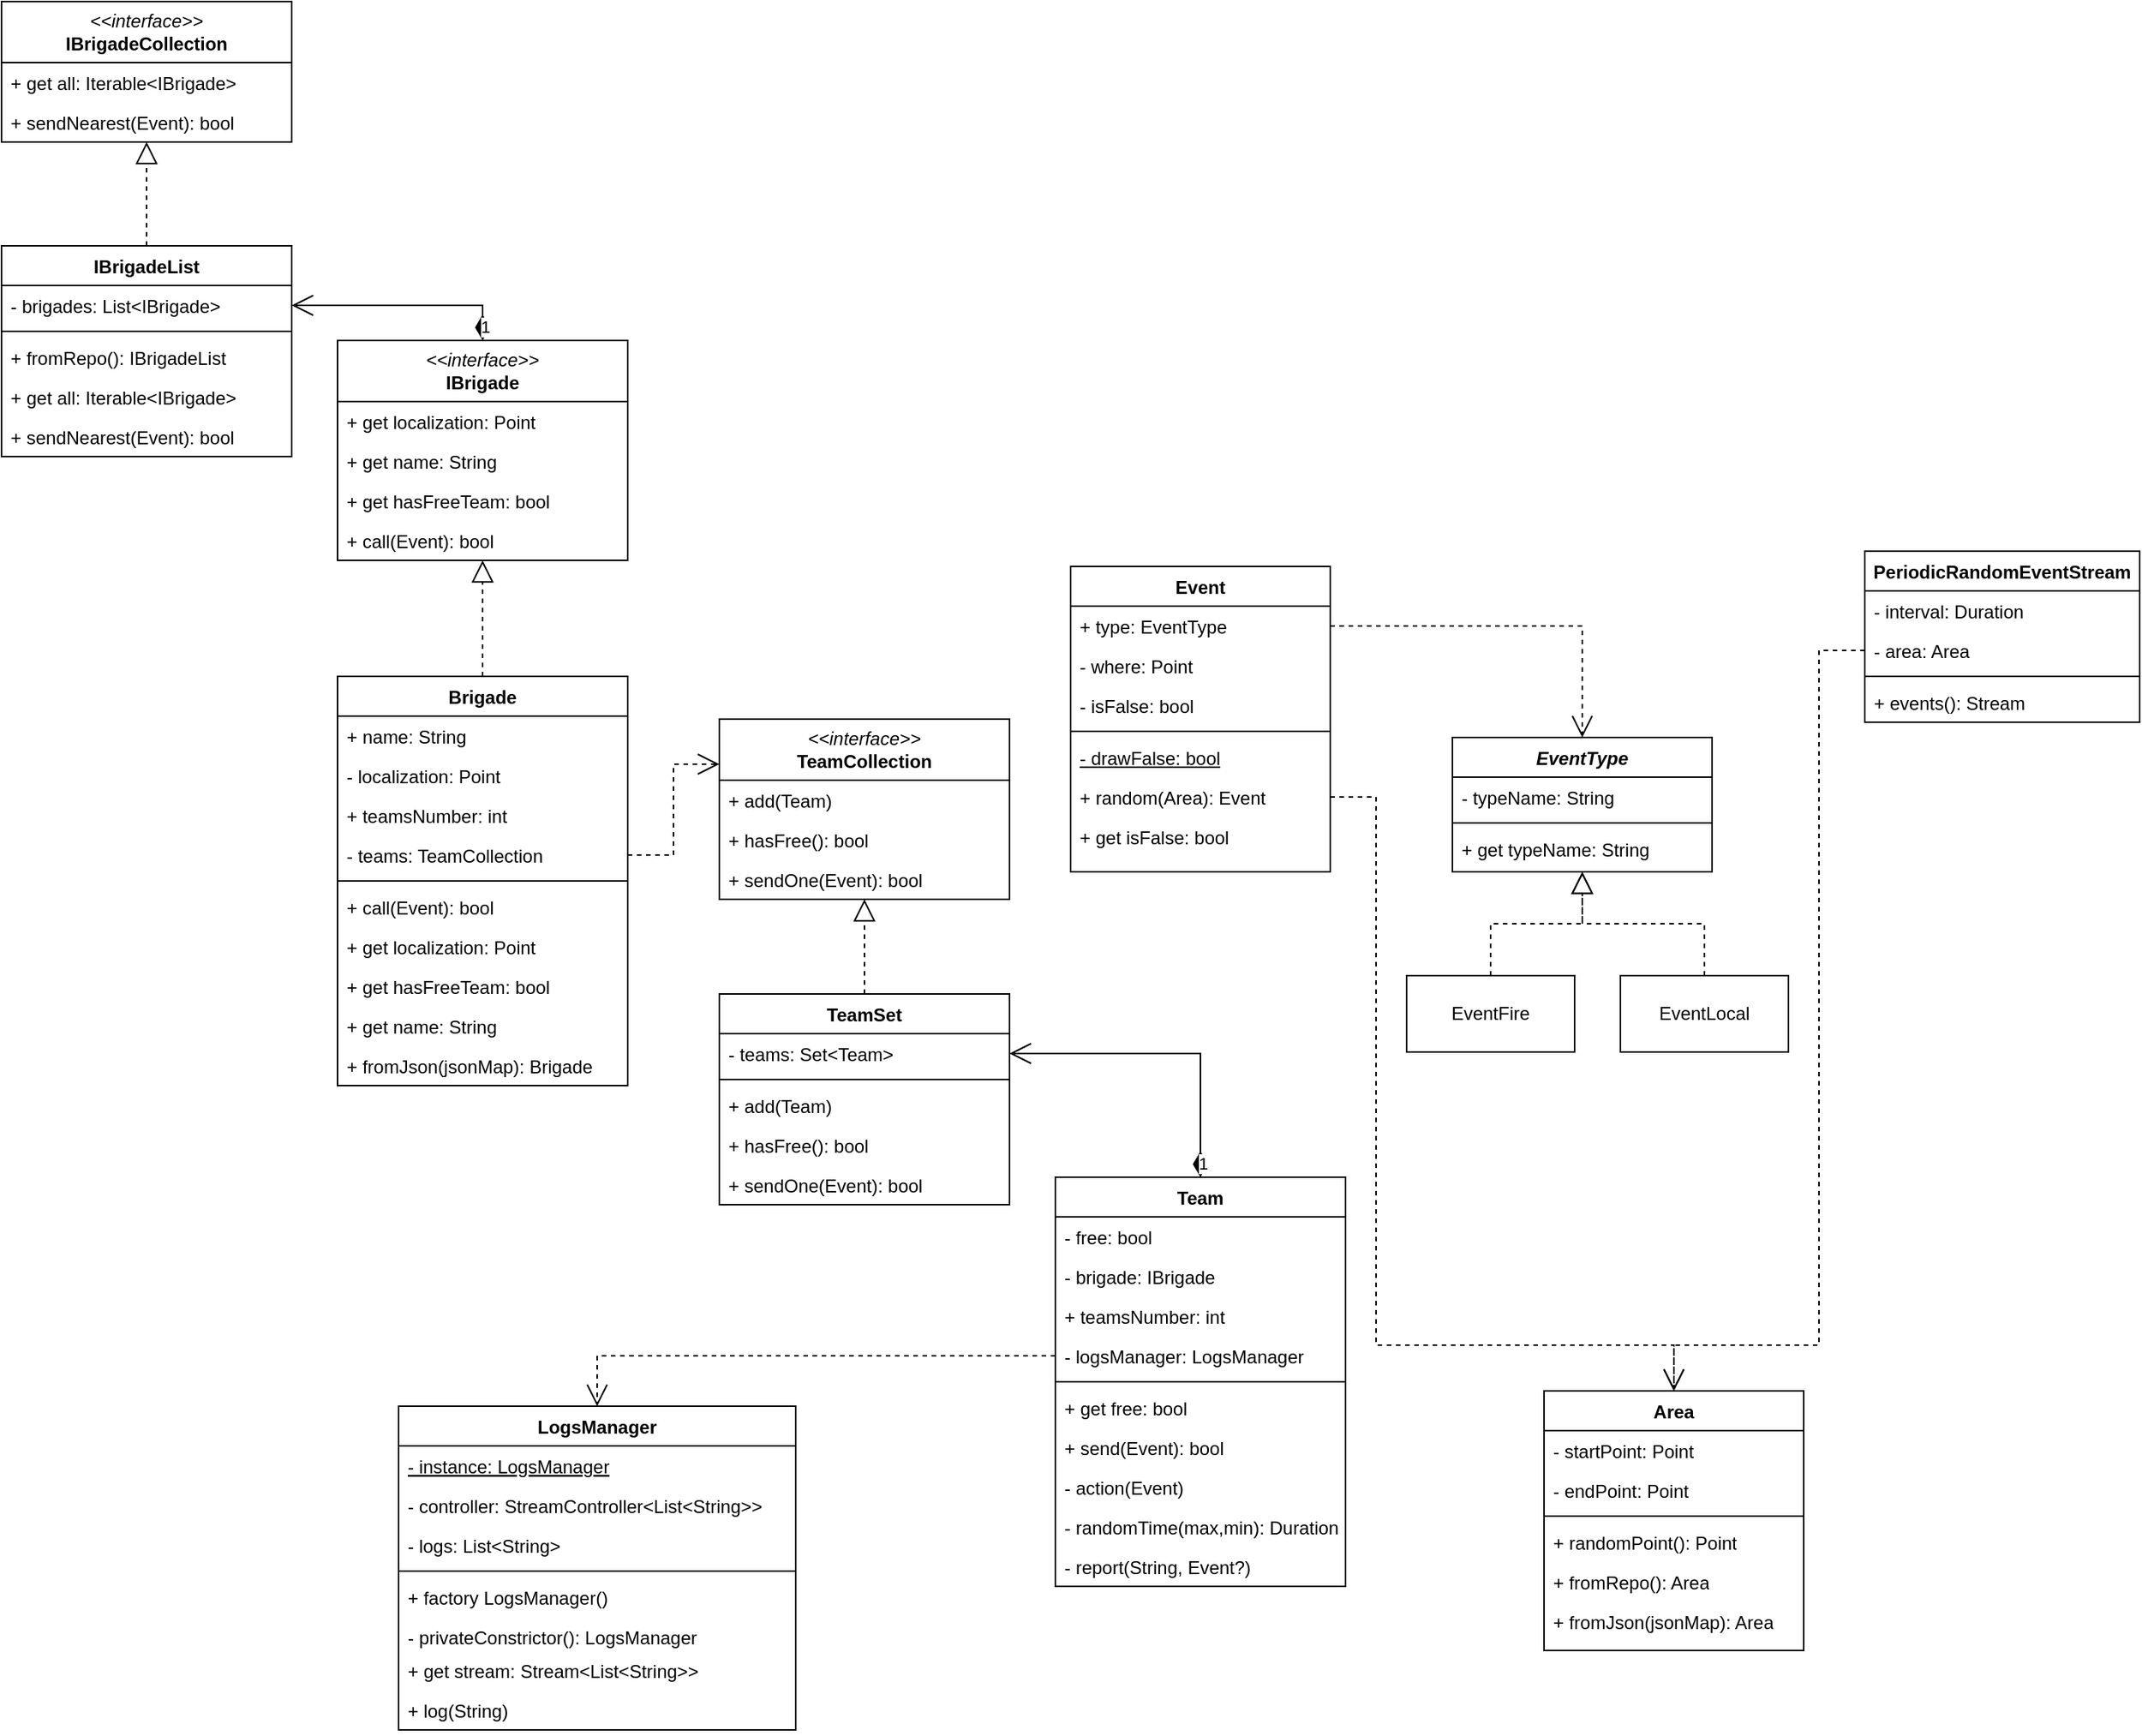 <mxfile version="24.8.2">
  <diagram id="C5RBs43oDa-KdzZeNtuy" name="Page-1">
    <mxGraphModel dx="1793" dy="1733" grid="1" gridSize="10" guides="1" tooltips="1" connect="1" arrows="1" fold="1" page="0" pageScale="1" pageWidth="827" pageHeight="1169" math="0" shadow="0">
      <root>
        <mxCell id="WIyWlLk6GJQsqaUBKTNV-0" />
        <mxCell id="WIyWlLk6GJQsqaUBKTNV-1" parent="WIyWlLk6GJQsqaUBKTNV-0" />
        <mxCell id="LSDkFIEYcO1mXJFUdZT5-6" value="Brigade" style="swimlane;fontStyle=1;align=center;verticalAlign=top;childLayout=stackLayout;horizontal=1;startSize=26;horizontalStack=0;resizeParent=1;resizeLast=0;collapsible=1;marginBottom=0;rounded=0;shadow=0;strokeWidth=1;" vertex="1" parent="WIyWlLk6GJQsqaUBKTNV-1">
          <mxGeometry x="250" y="22" width="190" height="268" as="geometry">
            <mxRectangle x="550" y="140" width="160" height="26" as="alternateBounds" />
          </mxGeometry>
        </mxCell>
        <mxCell id="LSDkFIEYcO1mXJFUdZT5-7" value="+ name: String" style="text;align=left;verticalAlign=top;spacingLeft=4;spacingRight=4;overflow=hidden;rotatable=0;points=[[0,0.5],[1,0.5]];portConstraint=eastwest;" vertex="1" parent="LSDkFIEYcO1mXJFUdZT5-6">
          <mxGeometry y="26" width="190" height="26" as="geometry" />
        </mxCell>
        <mxCell id="LSDkFIEYcO1mXJFUdZT5-8" value="- localization: Point" style="text;align=left;verticalAlign=top;spacingLeft=4;spacingRight=4;overflow=hidden;rotatable=0;points=[[0,0.5],[1,0.5]];portConstraint=eastwest;rounded=0;shadow=0;html=0;" vertex="1" parent="LSDkFIEYcO1mXJFUdZT5-6">
          <mxGeometry y="52" width="190" height="26" as="geometry" />
        </mxCell>
        <mxCell id="LSDkFIEYcO1mXJFUdZT5-9" value="+ teamsNumber: int" style="text;align=left;verticalAlign=top;spacingLeft=4;spacingRight=4;overflow=hidden;rotatable=0;points=[[0,0.5],[1,0.5]];portConstraint=eastwest;rounded=0;shadow=0;html=0;" vertex="1" parent="LSDkFIEYcO1mXJFUdZT5-6">
          <mxGeometry y="78" width="190" height="26" as="geometry" />
        </mxCell>
        <mxCell id="LSDkFIEYcO1mXJFUdZT5-11" value="- teams: TeamCollection" style="text;align=left;verticalAlign=top;spacingLeft=4;spacingRight=4;overflow=hidden;rotatable=0;points=[[0,0.5],[1,0.5]];portConstraint=eastwest;rounded=0;shadow=0;html=0;" vertex="1" parent="LSDkFIEYcO1mXJFUdZT5-6">
          <mxGeometry y="104" width="190" height="26" as="geometry" />
        </mxCell>
        <mxCell id="LSDkFIEYcO1mXJFUdZT5-12" value="" style="line;html=1;strokeWidth=1;align=left;verticalAlign=middle;spacingTop=-1;spacingLeft=3;spacingRight=3;rotatable=0;labelPosition=right;points=[];portConstraint=eastwest;" vertex="1" parent="LSDkFIEYcO1mXJFUdZT5-6">
          <mxGeometry y="130" width="190" height="8" as="geometry" />
        </mxCell>
        <mxCell id="LSDkFIEYcO1mXJFUdZT5-13" value="+ call(Event): bool" style="text;align=left;verticalAlign=top;spacingLeft=4;spacingRight=4;overflow=hidden;rotatable=0;points=[[0,0.5],[1,0.5]];portConstraint=eastwest;" vertex="1" parent="LSDkFIEYcO1mXJFUdZT5-6">
          <mxGeometry y="138" width="190" height="26" as="geometry" />
        </mxCell>
        <mxCell id="LSDkFIEYcO1mXJFUdZT5-35" value="+ get localization: Point" style="text;strokeColor=none;fillColor=none;align=left;verticalAlign=top;spacingLeft=4;spacingRight=4;overflow=hidden;rotatable=0;points=[[0,0.5],[1,0.5]];portConstraint=eastwest;whiteSpace=wrap;html=1;" vertex="1" parent="LSDkFIEYcO1mXJFUdZT5-6">
          <mxGeometry y="164" width="190" height="26" as="geometry" />
        </mxCell>
        <mxCell id="LSDkFIEYcO1mXJFUdZT5-14" value="+ get hasFreeTeam: bool" style="text;align=left;verticalAlign=top;spacingLeft=4;spacingRight=4;overflow=hidden;rotatable=0;points=[[0,0.5],[1,0.5]];portConstraint=eastwest;" vertex="1" parent="LSDkFIEYcO1mXJFUdZT5-6">
          <mxGeometry y="190" width="190" height="26" as="geometry" />
        </mxCell>
        <mxCell id="LSDkFIEYcO1mXJFUdZT5-33" value="+ get name: String" style="text;strokeColor=none;fillColor=none;align=left;verticalAlign=top;spacingLeft=4;spacingRight=4;overflow=hidden;rotatable=0;points=[[0,0.5],[1,0.5]];portConstraint=eastwest;whiteSpace=wrap;html=1;" vertex="1" parent="LSDkFIEYcO1mXJFUdZT5-6">
          <mxGeometry y="216" width="190" height="26" as="geometry" />
        </mxCell>
        <mxCell id="LSDkFIEYcO1mXJFUdZT5-15" value="+ fromJson(jsonMap): Brigade" style="text;strokeColor=none;fillColor=none;align=left;verticalAlign=top;spacingLeft=4;spacingRight=4;overflow=hidden;rotatable=0;points=[[0,0.5],[1,0.5]];portConstraint=eastwest;whiteSpace=wrap;html=1;" vertex="1" parent="LSDkFIEYcO1mXJFUdZT5-6">
          <mxGeometry y="242" width="190" height="26" as="geometry" />
        </mxCell>
        <mxCell id="LSDkFIEYcO1mXJFUdZT5-29" value="&lt;div&gt;&lt;i&gt;&amp;lt;&amp;lt;interface&amp;gt;&amp;gt;&lt;/i&gt;&lt;/div&gt;&lt;b&gt;IBrigade&lt;/b&gt;" style="swimlane;fontStyle=0;childLayout=stackLayout;horizontal=1;startSize=40;fillColor=none;horizontalStack=0;resizeParent=1;resizeParentMax=0;resizeLast=0;collapsible=1;marginBottom=0;whiteSpace=wrap;html=1;" vertex="1" parent="WIyWlLk6GJQsqaUBKTNV-1">
          <mxGeometry x="250" y="-198" width="190" height="144" as="geometry" />
        </mxCell>
        <mxCell id="LSDkFIEYcO1mXJFUdZT5-30" value="+ get localization: Point" style="text;strokeColor=none;fillColor=none;align=left;verticalAlign=top;spacingLeft=4;spacingRight=4;overflow=hidden;rotatable=0;points=[[0,0.5],[1,0.5]];portConstraint=eastwest;whiteSpace=wrap;html=1;" vertex="1" parent="LSDkFIEYcO1mXJFUdZT5-29">
          <mxGeometry y="40" width="190" height="26" as="geometry" />
        </mxCell>
        <mxCell id="LSDkFIEYcO1mXJFUdZT5-31" value="+ get name: String" style="text;strokeColor=none;fillColor=none;align=left;verticalAlign=top;spacingLeft=4;spacingRight=4;overflow=hidden;rotatable=0;points=[[0,0.5],[1,0.5]];portConstraint=eastwest;whiteSpace=wrap;html=1;" vertex="1" parent="LSDkFIEYcO1mXJFUdZT5-29">
          <mxGeometry y="66" width="190" height="26" as="geometry" />
        </mxCell>
        <mxCell id="LSDkFIEYcO1mXJFUdZT5-34" value="+ get hasFreeTeam: bool" style="text;strokeColor=none;fillColor=none;align=left;verticalAlign=top;spacingLeft=4;spacingRight=4;overflow=hidden;rotatable=0;points=[[0,0.5],[1,0.5]];portConstraint=eastwest;whiteSpace=wrap;html=1;" vertex="1" parent="LSDkFIEYcO1mXJFUdZT5-29">
          <mxGeometry y="92" width="190" height="26" as="geometry" />
        </mxCell>
        <mxCell id="LSDkFIEYcO1mXJFUdZT5-32" value="&lt;span style=&quot;text-wrap-mode: nowrap;&quot;&gt;+ call(Event): bool&lt;/span&gt;" style="text;strokeColor=none;fillColor=none;align=left;verticalAlign=top;spacingLeft=4;spacingRight=4;overflow=hidden;rotatable=0;points=[[0,0.5],[1,0.5]];portConstraint=eastwest;whiteSpace=wrap;html=1;" vertex="1" parent="LSDkFIEYcO1mXJFUdZT5-29">
          <mxGeometry y="118" width="190" height="26" as="geometry" />
        </mxCell>
        <mxCell id="LSDkFIEYcO1mXJFUdZT5-36" value="" style="endArrow=block;dashed=1;endFill=0;endSize=12;html=1;rounded=0;exitX=0.5;exitY=0;exitDx=0;exitDy=0;" edge="1" parent="WIyWlLk6GJQsqaUBKTNV-1" source="LSDkFIEYcO1mXJFUdZT5-6" target="LSDkFIEYcO1mXJFUdZT5-32">
          <mxGeometry width="160" relative="1" as="geometry">
            <mxPoint x="170" y="190" as="sourcePoint" />
            <mxPoint x="-150" y="20" as="targetPoint" />
          </mxGeometry>
        </mxCell>
        <mxCell id="LSDkFIEYcO1mXJFUdZT5-37" value="&lt;div&gt;&lt;i&gt;&amp;lt;&amp;lt;interface&amp;gt;&amp;gt;&lt;/i&gt;&lt;/div&gt;&lt;b&gt;IBrigadeCollection&lt;/b&gt;" style="swimlane;fontStyle=0;childLayout=stackLayout;horizontal=1;startSize=40;fillColor=none;horizontalStack=0;resizeParent=1;resizeParentMax=0;resizeLast=0;collapsible=1;marginBottom=0;whiteSpace=wrap;html=1;" vertex="1" parent="WIyWlLk6GJQsqaUBKTNV-1">
          <mxGeometry x="30" y="-420" width="190" height="92" as="geometry" />
        </mxCell>
        <mxCell id="LSDkFIEYcO1mXJFUdZT5-38" value="+ get all: Iterable&amp;lt;IBrigade&amp;gt;" style="text;strokeColor=none;fillColor=none;align=left;verticalAlign=top;spacingLeft=4;spacingRight=4;overflow=hidden;rotatable=0;points=[[0,0.5],[1,0.5]];portConstraint=eastwest;whiteSpace=wrap;html=1;" vertex="1" parent="LSDkFIEYcO1mXJFUdZT5-37">
          <mxGeometry y="40" width="190" height="26" as="geometry" />
        </mxCell>
        <mxCell id="LSDkFIEYcO1mXJFUdZT5-39" value="+ sendNearest(Event): bool" style="text;strokeColor=none;fillColor=none;align=left;verticalAlign=top;spacingLeft=4;spacingRight=4;overflow=hidden;rotatable=0;points=[[0,0.5],[1,0.5]];portConstraint=eastwest;whiteSpace=wrap;html=1;" vertex="1" parent="LSDkFIEYcO1mXJFUdZT5-37">
          <mxGeometry y="66" width="190" height="26" as="geometry" />
        </mxCell>
        <mxCell id="LSDkFIEYcO1mXJFUdZT5-42" value="IBrigadeList" style="swimlane;fontStyle=1;align=center;verticalAlign=top;childLayout=stackLayout;horizontal=1;startSize=26;horizontalStack=0;resizeParent=1;resizeLast=0;collapsible=1;marginBottom=0;rounded=0;shadow=0;strokeWidth=1;" vertex="1" parent="WIyWlLk6GJQsqaUBKTNV-1">
          <mxGeometry x="30" y="-260" width="190" height="138" as="geometry">
            <mxRectangle x="550" y="140" width="160" height="26" as="alternateBounds" />
          </mxGeometry>
        </mxCell>
        <mxCell id="LSDkFIEYcO1mXJFUdZT5-43" value="- brigades: List&lt;IBrigade&gt;" style="text;align=left;verticalAlign=top;spacingLeft=4;spacingRight=4;overflow=hidden;rotatable=0;points=[[0,0.5],[1,0.5]];portConstraint=eastwest;" vertex="1" parent="LSDkFIEYcO1mXJFUdZT5-42">
          <mxGeometry y="26" width="190" height="26" as="geometry" />
        </mxCell>
        <mxCell id="LSDkFIEYcO1mXJFUdZT5-47" value="" style="line;html=1;strokeWidth=1;align=left;verticalAlign=middle;spacingTop=-1;spacingLeft=3;spacingRight=3;rotatable=0;labelPosition=right;points=[];portConstraint=eastwest;" vertex="1" parent="LSDkFIEYcO1mXJFUdZT5-42">
          <mxGeometry y="52" width="190" height="8" as="geometry" />
        </mxCell>
        <mxCell id="LSDkFIEYcO1mXJFUdZT5-125" value="+ fromRepo(): IBrigadeList" style="text;strokeColor=none;fillColor=none;align=left;verticalAlign=top;spacingLeft=4;spacingRight=4;overflow=hidden;rotatable=0;points=[[0,0.5],[1,0.5]];portConstraint=eastwest;whiteSpace=wrap;html=1;" vertex="1" parent="LSDkFIEYcO1mXJFUdZT5-42">
          <mxGeometry y="60" width="190" height="26" as="geometry" />
        </mxCell>
        <mxCell id="LSDkFIEYcO1mXJFUdZT5-48" value="+ get all: Iterable&lt;IBrigade&gt;" style="text;align=left;verticalAlign=top;spacingLeft=4;spacingRight=4;overflow=hidden;rotatable=0;points=[[0,0.5],[1,0.5]];portConstraint=eastwest;" vertex="1" parent="LSDkFIEYcO1mXJFUdZT5-42">
          <mxGeometry y="86" width="190" height="26" as="geometry" />
        </mxCell>
        <mxCell id="LSDkFIEYcO1mXJFUdZT5-49" value="+ sendNearest(Event): bool" style="text;strokeColor=none;fillColor=none;align=left;verticalAlign=top;spacingLeft=4;spacingRight=4;overflow=hidden;rotatable=0;points=[[0,0.5],[1,0.5]];portConstraint=eastwest;whiteSpace=wrap;html=1;" vertex="1" parent="LSDkFIEYcO1mXJFUdZT5-42">
          <mxGeometry y="112" width="190" height="26" as="geometry" />
        </mxCell>
        <mxCell id="LSDkFIEYcO1mXJFUdZT5-53" value="" style="endArrow=block;dashed=1;endFill=0;endSize=12;html=1;rounded=0;exitX=0.5;exitY=0;exitDx=0;exitDy=0;" edge="1" parent="WIyWlLk6GJQsqaUBKTNV-1" source="LSDkFIEYcO1mXJFUdZT5-42" target="LSDkFIEYcO1mXJFUdZT5-39">
          <mxGeometry width="160" relative="1" as="geometry">
            <mxPoint x="137.5" y="-250" as="sourcePoint" />
            <mxPoint x="132.5" y="-330" as="targetPoint" />
          </mxGeometry>
        </mxCell>
        <mxCell id="LSDkFIEYcO1mXJFUdZT5-55" value="Team" style="swimlane;fontStyle=1;align=center;verticalAlign=top;childLayout=stackLayout;horizontal=1;startSize=26;horizontalStack=0;resizeParent=1;resizeLast=0;collapsible=1;marginBottom=0;rounded=0;shadow=0;strokeWidth=1;" vertex="1" parent="WIyWlLk6GJQsqaUBKTNV-1">
          <mxGeometry x="720" y="350" width="190" height="268" as="geometry">
            <mxRectangle x="550" y="140" width="160" height="26" as="alternateBounds" />
          </mxGeometry>
        </mxCell>
        <mxCell id="LSDkFIEYcO1mXJFUdZT5-56" value="- free: bool" style="text;align=left;verticalAlign=top;spacingLeft=4;spacingRight=4;overflow=hidden;rotatable=0;points=[[0,0.5],[1,0.5]];portConstraint=eastwest;" vertex="1" parent="LSDkFIEYcO1mXJFUdZT5-55">
          <mxGeometry y="26" width="190" height="26" as="geometry" />
        </mxCell>
        <mxCell id="LSDkFIEYcO1mXJFUdZT5-57" value="- brigade: IBrigade" style="text;align=left;verticalAlign=top;spacingLeft=4;spacingRight=4;overflow=hidden;rotatable=0;points=[[0,0.5],[1,0.5]];portConstraint=eastwest;rounded=0;shadow=0;html=0;" vertex="1" parent="LSDkFIEYcO1mXJFUdZT5-55">
          <mxGeometry y="52" width="190" height="26" as="geometry" />
        </mxCell>
        <mxCell id="LSDkFIEYcO1mXJFUdZT5-58" value="+ teamsNumber: int" style="text;align=left;verticalAlign=top;spacingLeft=4;spacingRight=4;overflow=hidden;rotatable=0;points=[[0,0.5],[1,0.5]];portConstraint=eastwest;rounded=0;shadow=0;html=0;" vertex="1" parent="LSDkFIEYcO1mXJFUdZT5-55">
          <mxGeometry y="78" width="190" height="26" as="geometry" />
        </mxCell>
        <mxCell id="LSDkFIEYcO1mXJFUdZT5-59" value="- logsManager: LogsManager" style="text;align=left;verticalAlign=top;spacingLeft=4;spacingRight=4;overflow=hidden;rotatable=0;points=[[0,0.5],[1,0.5]];portConstraint=eastwest;rounded=0;shadow=0;html=0;" vertex="1" parent="LSDkFIEYcO1mXJFUdZT5-55">
          <mxGeometry y="104" width="190" height="26" as="geometry" />
        </mxCell>
        <mxCell id="LSDkFIEYcO1mXJFUdZT5-60" value="" style="line;html=1;strokeWidth=1;align=left;verticalAlign=middle;spacingTop=-1;spacingLeft=3;spacingRight=3;rotatable=0;labelPosition=right;points=[];portConstraint=eastwest;" vertex="1" parent="LSDkFIEYcO1mXJFUdZT5-55">
          <mxGeometry y="130" width="190" height="8" as="geometry" />
        </mxCell>
        <mxCell id="LSDkFIEYcO1mXJFUdZT5-62" value="+ get free: bool" style="text;strokeColor=none;fillColor=none;align=left;verticalAlign=top;spacingLeft=4;spacingRight=4;overflow=hidden;rotatable=0;points=[[0,0.5],[1,0.5]];portConstraint=eastwest;whiteSpace=wrap;html=1;" vertex="1" parent="LSDkFIEYcO1mXJFUdZT5-55">
          <mxGeometry y="138" width="190" height="26" as="geometry" />
        </mxCell>
        <mxCell id="LSDkFIEYcO1mXJFUdZT5-61" value="+ send(Event): bool" style="text;align=left;verticalAlign=top;spacingLeft=4;spacingRight=4;overflow=hidden;rotatable=0;points=[[0,0.5],[1,0.5]];portConstraint=eastwest;" vertex="1" parent="LSDkFIEYcO1mXJFUdZT5-55">
          <mxGeometry y="164" width="190" height="26" as="geometry" />
        </mxCell>
        <mxCell id="LSDkFIEYcO1mXJFUdZT5-63" value="- action(Event)" style="text;align=left;verticalAlign=top;spacingLeft=4;spacingRight=4;overflow=hidden;rotatable=0;points=[[0,0.5],[1,0.5]];portConstraint=eastwest;" vertex="1" parent="LSDkFIEYcO1mXJFUdZT5-55">
          <mxGeometry y="190" width="190" height="26" as="geometry" />
        </mxCell>
        <mxCell id="LSDkFIEYcO1mXJFUdZT5-64" value="- randomTime(max,min): Duration" style="text;strokeColor=none;fillColor=none;align=left;verticalAlign=top;spacingLeft=4;spacingRight=4;overflow=hidden;rotatable=0;points=[[0,0.5],[1,0.5]];portConstraint=eastwest;whiteSpace=wrap;html=1;" vertex="1" parent="LSDkFIEYcO1mXJFUdZT5-55">
          <mxGeometry y="216" width="190" height="26" as="geometry" />
        </mxCell>
        <mxCell id="LSDkFIEYcO1mXJFUdZT5-65" value="- report(String, Event?)" style="text;strokeColor=none;fillColor=none;align=left;verticalAlign=top;spacingLeft=4;spacingRight=4;overflow=hidden;rotatable=0;points=[[0,0.5],[1,0.5]];portConstraint=eastwest;whiteSpace=wrap;html=1;" vertex="1" parent="LSDkFIEYcO1mXJFUdZT5-55">
          <mxGeometry y="242" width="190" height="26" as="geometry" />
        </mxCell>
        <mxCell id="LSDkFIEYcO1mXJFUdZT5-66" value="&lt;div&gt;&lt;i&gt;&amp;lt;&amp;lt;interface&amp;gt;&amp;gt;&lt;/i&gt;&lt;/div&gt;&lt;b&gt;TeamCollection&lt;/b&gt;" style="swimlane;fontStyle=0;childLayout=stackLayout;horizontal=1;startSize=40;fillColor=none;horizontalStack=0;resizeParent=1;resizeParentMax=0;resizeLast=0;collapsible=1;marginBottom=0;whiteSpace=wrap;html=1;" vertex="1" parent="WIyWlLk6GJQsqaUBKTNV-1">
          <mxGeometry x="500" y="50" width="190" height="118" as="geometry" />
        </mxCell>
        <mxCell id="LSDkFIEYcO1mXJFUdZT5-67" value="+ add(Team)" style="text;strokeColor=none;fillColor=none;align=left;verticalAlign=top;spacingLeft=4;spacingRight=4;overflow=hidden;rotatable=0;points=[[0,0.5],[1,0.5]];portConstraint=eastwest;whiteSpace=wrap;html=1;" vertex="1" parent="LSDkFIEYcO1mXJFUdZT5-66">
          <mxGeometry y="40" width="190" height="26" as="geometry" />
        </mxCell>
        <mxCell id="LSDkFIEYcO1mXJFUdZT5-69" value="+ hasFree(): bool" style="text;strokeColor=none;fillColor=none;align=left;verticalAlign=top;spacingLeft=4;spacingRight=4;overflow=hidden;rotatable=0;points=[[0,0.5],[1,0.5]];portConstraint=eastwest;whiteSpace=wrap;html=1;" vertex="1" parent="LSDkFIEYcO1mXJFUdZT5-66">
          <mxGeometry y="66" width="190" height="26" as="geometry" />
        </mxCell>
        <mxCell id="LSDkFIEYcO1mXJFUdZT5-70" value="&lt;span style=&quot;text-wrap-mode: nowrap;&quot;&gt;+ sendOne(Event): bool&lt;/span&gt;" style="text;strokeColor=none;fillColor=none;align=left;verticalAlign=top;spacingLeft=4;spacingRight=4;overflow=hidden;rotatable=0;points=[[0,0.5],[1,0.5]];portConstraint=eastwest;whiteSpace=wrap;html=1;" vertex="1" parent="LSDkFIEYcO1mXJFUdZT5-66">
          <mxGeometry y="92" width="190" height="26" as="geometry" />
        </mxCell>
        <mxCell id="LSDkFIEYcO1mXJFUdZT5-71" value="TeamSet" style="swimlane;fontStyle=1;align=center;verticalAlign=top;childLayout=stackLayout;horizontal=1;startSize=26;horizontalStack=0;resizeParent=1;resizeLast=0;collapsible=1;marginBottom=0;rounded=0;shadow=0;strokeWidth=1;" vertex="1" parent="WIyWlLk6GJQsqaUBKTNV-1">
          <mxGeometry x="500" y="230" width="190" height="138" as="geometry">
            <mxRectangle x="550" y="140" width="160" height="26" as="alternateBounds" />
          </mxGeometry>
        </mxCell>
        <mxCell id="LSDkFIEYcO1mXJFUdZT5-72" value="- teams: Set&lt;Team&gt;" style="text;align=left;verticalAlign=top;spacingLeft=4;spacingRight=4;overflow=hidden;rotatable=0;points=[[0,0.5],[1,0.5]];portConstraint=eastwest;" vertex="1" parent="LSDkFIEYcO1mXJFUdZT5-71">
          <mxGeometry y="26" width="190" height="26" as="geometry" />
        </mxCell>
        <mxCell id="LSDkFIEYcO1mXJFUdZT5-73" value="" style="line;html=1;strokeWidth=1;align=left;verticalAlign=middle;spacingTop=-1;spacingLeft=3;spacingRight=3;rotatable=0;labelPosition=right;points=[];portConstraint=eastwest;" vertex="1" parent="LSDkFIEYcO1mXJFUdZT5-71">
          <mxGeometry y="52" width="190" height="8" as="geometry" />
        </mxCell>
        <mxCell id="LSDkFIEYcO1mXJFUdZT5-74" value="+ add(Team)" style="text;align=left;verticalAlign=top;spacingLeft=4;spacingRight=4;overflow=hidden;rotatable=0;points=[[0,0.5],[1,0.5]];portConstraint=eastwest;" vertex="1" parent="LSDkFIEYcO1mXJFUdZT5-71">
          <mxGeometry y="60" width="190" height="26" as="geometry" />
        </mxCell>
        <mxCell id="LSDkFIEYcO1mXJFUdZT5-76" value="+ hasFree(): bool" style="text;align=left;verticalAlign=top;spacingLeft=4;spacingRight=4;overflow=hidden;rotatable=0;points=[[0,0.5],[1,0.5]];portConstraint=eastwest;" vertex="1" parent="LSDkFIEYcO1mXJFUdZT5-71">
          <mxGeometry y="86" width="190" height="26" as="geometry" />
        </mxCell>
        <mxCell id="LSDkFIEYcO1mXJFUdZT5-75" value="+ sendOne(Event): bool" style="text;strokeColor=none;fillColor=none;align=left;verticalAlign=top;spacingLeft=4;spacingRight=4;overflow=hidden;rotatable=0;points=[[0,0.5],[1,0.5]];portConstraint=eastwest;whiteSpace=wrap;html=1;" vertex="1" parent="LSDkFIEYcO1mXJFUdZT5-71">
          <mxGeometry y="112" width="190" height="26" as="geometry" />
        </mxCell>
        <mxCell id="LSDkFIEYcO1mXJFUdZT5-77" value="" style="endArrow=block;dashed=1;endFill=0;endSize=12;html=1;rounded=0;exitX=0.5;exitY=0;exitDx=0;exitDy=0;" edge="1" parent="WIyWlLk6GJQsqaUBKTNV-1" source="LSDkFIEYcO1mXJFUdZT5-71" target="LSDkFIEYcO1mXJFUdZT5-70">
          <mxGeometry width="160" relative="1" as="geometry">
            <mxPoint x="-395" y="360" as="sourcePoint" />
            <mxPoint x="150" y="270" as="targetPoint" />
          </mxGeometry>
        </mxCell>
        <mxCell id="LSDkFIEYcO1mXJFUdZT5-78" value="1" style="endArrow=open;html=1;endSize=12;startArrow=diamondThin;startSize=14;startFill=1;edgeStyle=orthogonalEdgeStyle;align=left;verticalAlign=bottom;rounded=0;exitX=0.5;exitY=0;exitDx=0;exitDy=0;" edge="1" parent="WIyWlLk6GJQsqaUBKTNV-1" source="LSDkFIEYcO1mXJFUdZT5-55" target="LSDkFIEYcO1mXJFUdZT5-72">
          <mxGeometry x="-1" y="3" relative="1" as="geometry">
            <mxPoint x="-177.75" y="281" as="sourcePoint" />
            <mxPoint x="-32.75" y="170" as="targetPoint" />
          </mxGeometry>
        </mxCell>
        <mxCell id="LSDkFIEYcO1mXJFUdZT5-79" value="" style="endArrow=open;endSize=12;dashed=1;html=1;rounded=0;exitX=1;exitY=0.5;exitDx=0;exitDy=0;entryX=0;entryY=0.25;entryDx=0;entryDy=0;edgeStyle=orthogonalEdgeStyle;" edge="1" parent="WIyWlLk6GJQsqaUBKTNV-1" source="LSDkFIEYcO1mXJFUdZT5-11" target="LSDkFIEYcO1mXJFUdZT5-66">
          <mxGeometry width="160" relative="1" as="geometry">
            <mxPoint x="-40" y="-10" as="sourcePoint" />
            <mxPoint x="120" y="-10" as="targetPoint" />
          </mxGeometry>
        </mxCell>
        <mxCell id="LSDkFIEYcO1mXJFUdZT5-80" value="Event" style="swimlane;fontStyle=1;align=center;verticalAlign=top;childLayout=stackLayout;horizontal=1;startSize=26;horizontalStack=0;resizeParent=1;resizeLast=0;collapsible=1;marginBottom=0;rounded=0;shadow=0;strokeWidth=1;" vertex="1" parent="WIyWlLk6GJQsqaUBKTNV-1">
          <mxGeometry x="730" y="-50" width="170" height="200" as="geometry">
            <mxRectangle x="550" y="140" width="160" height="26" as="alternateBounds" />
          </mxGeometry>
        </mxCell>
        <mxCell id="LSDkFIEYcO1mXJFUdZT5-81" value="+ type: EventType" style="text;align=left;verticalAlign=top;spacingLeft=4;spacingRight=4;overflow=hidden;rotatable=0;points=[[0,0.5],[1,0.5]];portConstraint=eastwest;" vertex="1" parent="LSDkFIEYcO1mXJFUdZT5-80">
          <mxGeometry y="26" width="170" height="26" as="geometry" />
        </mxCell>
        <mxCell id="LSDkFIEYcO1mXJFUdZT5-82" value="- where: Point" style="text;align=left;verticalAlign=top;spacingLeft=4;spacingRight=4;overflow=hidden;rotatable=0;points=[[0,0.5],[1,0.5]];portConstraint=eastwest;rounded=0;shadow=0;html=0;" vertex="1" parent="LSDkFIEYcO1mXJFUdZT5-80">
          <mxGeometry y="52" width="170" height="26" as="geometry" />
        </mxCell>
        <mxCell id="LSDkFIEYcO1mXJFUdZT5-83" value="- isFalse: bool" style="text;align=left;verticalAlign=top;spacingLeft=4;spacingRight=4;overflow=hidden;rotatable=0;points=[[0,0.5],[1,0.5]];portConstraint=eastwest;rounded=0;shadow=0;html=0;" vertex="1" parent="LSDkFIEYcO1mXJFUdZT5-80">
          <mxGeometry y="78" width="170" height="26" as="geometry" />
        </mxCell>
        <mxCell id="LSDkFIEYcO1mXJFUdZT5-85" value="" style="line;html=1;strokeWidth=1;align=left;verticalAlign=middle;spacingTop=-1;spacingLeft=3;spacingRight=3;rotatable=0;labelPosition=right;points=[];portConstraint=eastwest;" vertex="1" parent="LSDkFIEYcO1mXJFUdZT5-80">
          <mxGeometry y="104" width="170" height="8" as="geometry" />
        </mxCell>
        <mxCell id="LSDkFIEYcO1mXJFUdZT5-86" value="&lt;u&gt;- drawFalse: bool&lt;/u&gt;" style="text;strokeColor=none;fillColor=none;align=left;verticalAlign=top;spacingLeft=4;spacingRight=4;overflow=hidden;rotatable=0;points=[[0,0.5],[1,0.5]];portConstraint=eastwest;whiteSpace=wrap;html=1;" vertex="1" parent="LSDkFIEYcO1mXJFUdZT5-80">
          <mxGeometry y="112" width="170" height="26" as="geometry" />
        </mxCell>
        <mxCell id="LSDkFIEYcO1mXJFUdZT5-87" value="+ random(Area): Event" style="text;align=left;verticalAlign=top;spacingLeft=4;spacingRight=4;overflow=hidden;rotatable=0;points=[[0,0.5],[1,0.5]];portConstraint=eastwest;" vertex="1" parent="LSDkFIEYcO1mXJFUdZT5-80">
          <mxGeometry y="138" width="170" height="26" as="geometry" />
        </mxCell>
        <mxCell id="LSDkFIEYcO1mXJFUdZT5-88" value="+ get isFalse: bool" style="text;align=left;verticalAlign=top;spacingLeft=4;spacingRight=4;overflow=hidden;rotatable=0;points=[[0,0.5],[1,0.5]];portConstraint=eastwest;" vertex="1" parent="LSDkFIEYcO1mXJFUdZT5-80">
          <mxGeometry y="164" width="170" height="26" as="geometry" />
        </mxCell>
        <mxCell id="LSDkFIEYcO1mXJFUdZT5-91" value="EventType" style="swimlane;fontStyle=3;align=center;verticalAlign=top;childLayout=stackLayout;horizontal=1;startSize=26;horizontalStack=0;resizeParent=1;resizeLast=0;collapsible=1;marginBottom=0;rounded=0;shadow=0;strokeWidth=1;" vertex="1" parent="WIyWlLk6GJQsqaUBKTNV-1">
          <mxGeometry x="980" y="62" width="170" height="88" as="geometry">
            <mxRectangle x="550" y="140" width="160" height="26" as="alternateBounds" />
          </mxGeometry>
        </mxCell>
        <mxCell id="LSDkFIEYcO1mXJFUdZT5-92" value="- typeName: String" style="text;align=left;verticalAlign=top;spacingLeft=4;spacingRight=4;overflow=hidden;rotatable=0;points=[[0,0.5],[1,0.5]];portConstraint=eastwest;" vertex="1" parent="LSDkFIEYcO1mXJFUdZT5-91">
          <mxGeometry y="26" width="170" height="26" as="geometry" />
        </mxCell>
        <mxCell id="LSDkFIEYcO1mXJFUdZT5-95" value="" style="line;html=1;strokeWidth=1;align=left;verticalAlign=middle;spacingTop=-1;spacingLeft=3;spacingRight=3;rotatable=0;labelPosition=right;points=[];portConstraint=eastwest;" vertex="1" parent="LSDkFIEYcO1mXJFUdZT5-91">
          <mxGeometry y="52" width="170" height="8" as="geometry" />
        </mxCell>
        <mxCell id="LSDkFIEYcO1mXJFUdZT5-98" value="+ get typeName: String" style="text;align=left;verticalAlign=top;spacingLeft=4;spacingRight=4;overflow=hidden;rotatable=0;points=[[0,0.5],[1,0.5]];portConstraint=eastwest;" vertex="1" parent="LSDkFIEYcO1mXJFUdZT5-91">
          <mxGeometry y="60" width="170" height="26" as="geometry" />
        </mxCell>
        <mxCell id="LSDkFIEYcO1mXJFUdZT5-99" value="" style="endArrow=open;endSize=12;dashed=1;html=1;rounded=0;exitX=1;exitY=0.5;exitDx=0;exitDy=0;entryX=0.5;entryY=0;entryDx=0;entryDy=0;edgeStyle=orthogonalEdgeStyle;" edge="1" parent="WIyWlLk6GJQsqaUBKTNV-1" source="LSDkFIEYcO1mXJFUdZT5-81" target="LSDkFIEYcO1mXJFUdZT5-91">
          <mxGeometry width="160" relative="1" as="geometry">
            <mxPoint x="840" y="-113" as="sourcePoint" />
            <mxPoint x="970" y="-190" as="targetPoint" />
          </mxGeometry>
        </mxCell>
        <mxCell id="LSDkFIEYcO1mXJFUdZT5-100" value="EventFire" style="html=1;whiteSpace=wrap;" vertex="1" parent="WIyWlLk6GJQsqaUBKTNV-1">
          <mxGeometry x="950" y="218" width="110" height="50" as="geometry" />
        </mxCell>
        <mxCell id="LSDkFIEYcO1mXJFUdZT5-101" value="EventLocal" style="html=1;whiteSpace=wrap;" vertex="1" parent="WIyWlLk6GJQsqaUBKTNV-1">
          <mxGeometry x="1090" y="218" width="110" height="50" as="geometry" />
        </mxCell>
        <mxCell id="LSDkFIEYcO1mXJFUdZT5-106" value="" style="endArrow=block;dashed=1;endFill=0;endSize=12;html=1;rounded=0;exitX=0.5;exitY=0;exitDx=0;exitDy=0;edgeStyle=orthogonalEdgeStyle;" edge="1" parent="WIyWlLk6GJQsqaUBKTNV-1" source="LSDkFIEYcO1mXJFUdZT5-100" target="LSDkFIEYcO1mXJFUdZT5-91">
          <mxGeometry width="160" relative="1" as="geometry">
            <mxPoint x="900" y="302" as="sourcePoint" />
            <mxPoint x="1060" y="170" as="targetPoint" />
          </mxGeometry>
        </mxCell>
        <mxCell id="LSDkFIEYcO1mXJFUdZT5-107" value="" style="endArrow=block;dashed=1;endFill=0;endSize=12;html=1;rounded=0;exitX=0.5;exitY=0;exitDx=0;exitDy=0;entryX=0.5;entryY=1;entryDx=0;entryDy=0;edgeStyle=orthogonalEdgeStyle;" edge="1" parent="WIyWlLk6GJQsqaUBKTNV-1" source="LSDkFIEYcO1mXJFUdZT5-101" target="LSDkFIEYcO1mXJFUdZT5-91">
          <mxGeometry width="160" relative="1" as="geometry">
            <mxPoint x="910" y="312" as="sourcePoint" />
            <mxPoint x="910" y="190" as="targetPoint" />
          </mxGeometry>
        </mxCell>
        <mxCell id="LSDkFIEYcO1mXJFUdZT5-108" value="PeriodicRandomEventStream" style="swimlane;fontStyle=1;align=center;verticalAlign=top;childLayout=stackLayout;horizontal=1;startSize=26;horizontalStack=0;resizeParent=1;resizeLast=0;collapsible=1;marginBottom=0;rounded=0;shadow=0;strokeWidth=1;" vertex="1" parent="WIyWlLk6GJQsqaUBKTNV-1">
          <mxGeometry x="1250" y="-60" width="180" height="112" as="geometry">
            <mxRectangle x="550" y="140" width="160" height="26" as="alternateBounds" />
          </mxGeometry>
        </mxCell>
        <mxCell id="LSDkFIEYcO1mXJFUdZT5-109" value="- interval: Duration" style="text;align=left;verticalAlign=top;spacingLeft=4;spacingRight=4;overflow=hidden;rotatable=0;points=[[0,0.5],[1,0.5]];portConstraint=eastwest;" vertex="1" parent="LSDkFIEYcO1mXJFUdZT5-108">
          <mxGeometry y="26" width="180" height="26" as="geometry" />
        </mxCell>
        <mxCell id="LSDkFIEYcO1mXJFUdZT5-112" value="- area: Area" style="text;strokeColor=none;fillColor=none;align=left;verticalAlign=top;spacingLeft=4;spacingRight=4;overflow=hidden;rotatable=0;points=[[0,0.5],[1,0.5]];portConstraint=eastwest;whiteSpace=wrap;html=1;" vertex="1" parent="LSDkFIEYcO1mXJFUdZT5-108">
          <mxGeometry y="52" width="180" height="26" as="geometry" />
        </mxCell>
        <mxCell id="LSDkFIEYcO1mXJFUdZT5-110" value="" style="line;html=1;strokeWidth=1;align=left;verticalAlign=middle;spacingTop=-1;spacingLeft=3;spacingRight=3;rotatable=0;labelPosition=right;points=[];portConstraint=eastwest;" vertex="1" parent="LSDkFIEYcO1mXJFUdZT5-108">
          <mxGeometry y="78" width="180" height="8" as="geometry" />
        </mxCell>
        <mxCell id="LSDkFIEYcO1mXJFUdZT5-111" value="+ events(): Stream" style="text;align=left;verticalAlign=top;spacingLeft=4;spacingRight=4;overflow=hidden;rotatable=0;points=[[0,0.5],[1,0.5]];portConstraint=eastwest;" vertex="1" parent="LSDkFIEYcO1mXJFUdZT5-108">
          <mxGeometry y="86" width="180" height="26" as="geometry" />
        </mxCell>
        <mxCell id="LSDkFIEYcO1mXJFUdZT5-113" value="Area" style="swimlane;fontStyle=1;align=center;verticalAlign=top;childLayout=stackLayout;horizontal=1;startSize=26;horizontalStack=0;resizeParent=1;resizeLast=0;collapsible=1;marginBottom=0;rounded=0;shadow=0;strokeWidth=1;" vertex="1" parent="WIyWlLk6GJQsqaUBKTNV-1">
          <mxGeometry x="1040" y="490" width="170" height="170" as="geometry">
            <mxRectangle x="550" y="140" width="160" height="26" as="alternateBounds" />
          </mxGeometry>
        </mxCell>
        <mxCell id="LSDkFIEYcO1mXJFUdZT5-115" value="- startPoint: Point" style="text;align=left;verticalAlign=top;spacingLeft=4;spacingRight=4;overflow=hidden;rotatable=0;points=[[0,0.5],[1,0.5]];portConstraint=eastwest;rounded=0;shadow=0;html=0;" vertex="1" parent="LSDkFIEYcO1mXJFUdZT5-113">
          <mxGeometry y="26" width="170" height="26" as="geometry" />
        </mxCell>
        <mxCell id="LSDkFIEYcO1mXJFUdZT5-124" value="- endPoint: Point" style="text;align=left;verticalAlign=top;spacingLeft=4;spacingRight=4;overflow=hidden;rotatable=0;points=[[0,0.5],[1,0.5]];portConstraint=eastwest;rounded=0;shadow=0;html=0;" vertex="1" parent="LSDkFIEYcO1mXJFUdZT5-113">
          <mxGeometry y="52" width="170" height="26" as="geometry" />
        </mxCell>
        <mxCell id="LSDkFIEYcO1mXJFUdZT5-118" value="" style="line;html=1;strokeWidth=1;align=left;verticalAlign=middle;spacingTop=-1;spacingLeft=3;spacingRight=3;rotatable=0;labelPosition=right;points=[];portConstraint=eastwest;" vertex="1" parent="LSDkFIEYcO1mXJFUdZT5-113">
          <mxGeometry y="78" width="170" height="8" as="geometry" />
        </mxCell>
        <mxCell id="LSDkFIEYcO1mXJFUdZT5-120" value="+ randomPoint(): Point" style="text;strokeColor=none;fillColor=none;align=left;verticalAlign=top;spacingLeft=4;spacingRight=4;overflow=hidden;rotatable=0;points=[[0,0.5],[1,0.5]];portConstraint=eastwest;whiteSpace=wrap;html=1;" vertex="1" parent="LSDkFIEYcO1mXJFUdZT5-113">
          <mxGeometry y="86" width="170" height="26" as="geometry" />
        </mxCell>
        <mxCell id="LSDkFIEYcO1mXJFUdZT5-122" value="+ fromRepo(): Area" style="text;strokeColor=none;fillColor=none;align=left;verticalAlign=top;spacingLeft=4;spacingRight=4;overflow=hidden;rotatable=0;points=[[0,0.5],[1,0.5]];portConstraint=eastwest;whiteSpace=wrap;html=1;" vertex="1" parent="LSDkFIEYcO1mXJFUdZT5-113">
          <mxGeometry y="112" width="170" height="26" as="geometry" />
        </mxCell>
        <mxCell id="LSDkFIEYcO1mXJFUdZT5-123" value="+ fromJson(jsonMap): Area" style="text;strokeColor=none;fillColor=none;align=left;verticalAlign=top;spacingLeft=4;spacingRight=4;overflow=hidden;rotatable=0;points=[[0,0.5],[1,0.5]];portConstraint=eastwest;whiteSpace=wrap;html=1;" vertex="1" parent="LSDkFIEYcO1mXJFUdZT5-113">
          <mxGeometry y="138" width="170" height="26" as="geometry" />
        </mxCell>
        <mxCell id="LSDkFIEYcO1mXJFUdZT5-126" value="1" style="endArrow=open;html=1;endSize=12;startArrow=diamondThin;startSize=14;startFill=1;edgeStyle=orthogonalEdgeStyle;align=left;verticalAlign=bottom;rounded=0;exitX=0.5;exitY=0;exitDx=0;exitDy=0;entryX=1;entryY=0.5;entryDx=0;entryDy=0;" edge="1" parent="WIyWlLk6GJQsqaUBKTNV-1" source="LSDkFIEYcO1mXJFUdZT5-29" target="LSDkFIEYcO1mXJFUdZT5-43">
          <mxGeometry x="-1" y="3" relative="1" as="geometry">
            <mxPoint x="865" y="-360" as="sourcePoint" />
            <mxPoint x="450" y="-321" as="targetPoint" />
          </mxGeometry>
        </mxCell>
        <mxCell id="LSDkFIEYcO1mXJFUdZT5-127" value="LogsManager" style="swimlane;fontStyle=1;align=center;verticalAlign=top;childLayout=stackLayout;horizontal=1;startSize=26;horizontalStack=0;resizeParent=1;resizeLast=0;collapsible=1;marginBottom=0;rounded=0;shadow=0;strokeWidth=1;" vertex="1" parent="WIyWlLk6GJQsqaUBKTNV-1">
          <mxGeometry x="290" y="500" width="260" height="212" as="geometry">
            <mxRectangle x="550" y="140" width="160" height="26" as="alternateBounds" />
          </mxGeometry>
        </mxCell>
        <mxCell id="LSDkFIEYcO1mXJFUdZT5-129" value="- instance: LogsManager" style="text;align=left;verticalAlign=top;spacingLeft=4;spacingRight=4;overflow=hidden;rotatable=0;points=[[0,0.5],[1,0.5]];portConstraint=eastwest;rounded=0;shadow=0;html=0;fontStyle=4" vertex="1" parent="LSDkFIEYcO1mXJFUdZT5-127">
          <mxGeometry y="26" width="260" height="26" as="geometry" />
        </mxCell>
        <mxCell id="LSDkFIEYcO1mXJFUdZT5-133" value="- controller: StreamController&amp;lt;List&amp;lt;String&amp;gt;&amp;gt;" style="text;strokeColor=none;fillColor=none;align=left;verticalAlign=top;spacingLeft=4;spacingRight=4;overflow=hidden;rotatable=0;points=[[0,0.5],[1,0.5]];portConstraint=eastwest;whiteSpace=wrap;html=1;" vertex="1" parent="LSDkFIEYcO1mXJFUdZT5-127">
          <mxGeometry y="52" width="260" height="26" as="geometry" />
        </mxCell>
        <mxCell id="LSDkFIEYcO1mXJFUdZT5-132" value="- logs: List&amp;lt;String&amp;gt;" style="text;strokeColor=none;fillColor=none;align=left;verticalAlign=top;spacingLeft=4;spacingRight=4;overflow=hidden;rotatable=0;points=[[0,0.5],[1,0.5]];portConstraint=eastwest;whiteSpace=wrap;html=1;" vertex="1" parent="LSDkFIEYcO1mXJFUdZT5-127">
          <mxGeometry y="78" width="260" height="26" as="geometry" />
        </mxCell>
        <mxCell id="LSDkFIEYcO1mXJFUdZT5-130" value="" style="line;html=1;strokeWidth=1;align=left;verticalAlign=middle;spacingTop=-1;spacingLeft=3;spacingRight=3;rotatable=0;labelPosition=right;points=[];portConstraint=eastwest;" vertex="1" parent="LSDkFIEYcO1mXJFUdZT5-127">
          <mxGeometry y="104" width="260" height="8" as="geometry" />
        </mxCell>
        <mxCell id="LSDkFIEYcO1mXJFUdZT5-131" value="+ factory LogsManager()" style="text;strokeColor=none;fillColor=none;align=left;verticalAlign=top;spacingLeft=4;spacingRight=4;overflow=hidden;rotatable=0;points=[[0,0.5],[1,0.5]];portConstraint=eastwest;whiteSpace=wrap;html=1;" vertex="1" parent="LSDkFIEYcO1mXJFUdZT5-127">
          <mxGeometry y="112" width="260" height="26" as="geometry" />
        </mxCell>
        <mxCell id="LSDkFIEYcO1mXJFUdZT5-128" value="- privateConstrictor(): LogsManager" style="text;align=left;verticalAlign=top;spacingLeft=4;spacingRight=4;overflow=hidden;rotatable=0;points=[[0,0.5],[1,0.5]];portConstraint=eastwest;rounded=0;shadow=0;html=0;" vertex="1" parent="LSDkFIEYcO1mXJFUdZT5-127">
          <mxGeometry y="138" width="260" height="22" as="geometry" />
        </mxCell>
        <mxCell id="LSDkFIEYcO1mXJFUdZT5-139" value="+ get stream: Stream&amp;lt;List&amp;lt;String&amp;gt;&amp;gt;" style="text;strokeColor=none;fillColor=none;align=left;verticalAlign=top;spacingLeft=4;spacingRight=4;overflow=hidden;rotatable=0;points=[[0,0.5],[1,0.5]];portConstraint=eastwest;whiteSpace=wrap;html=1;" vertex="1" parent="LSDkFIEYcO1mXJFUdZT5-127">
          <mxGeometry y="160" width="260" height="26" as="geometry" />
        </mxCell>
        <mxCell id="LSDkFIEYcO1mXJFUdZT5-138" value="+ log(String)" style="text;strokeColor=none;fillColor=none;align=left;verticalAlign=top;spacingLeft=4;spacingRight=4;overflow=hidden;rotatable=0;points=[[0,0.5],[1,0.5]];portConstraint=eastwest;whiteSpace=wrap;html=1;" vertex="1" parent="LSDkFIEYcO1mXJFUdZT5-127">
          <mxGeometry y="186" width="260" height="26" as="geometry" />
        </mxCell>
        <mxCell id="LSDkFIEYcO1mXJFUdZT5-134" value="" style="endArrow=open;endSize=12;dashed=1;html=1;rounded=0;entryX=0.5;entryY=0;entryDx=0;entryDy=0;edgeStyle=orthogonalEdgeStyle;" edge="1" parent="WIyWlLk6GJQsqaUBKTNV-1" source="LSDkFIEYcO1mXJFUdZT5-87" target="LSDkFIEYcO1mXJFUdZT5-113">
          <mxGeometry width="160" relative="1" as="geometry">
            <mxPoint x="1070" y="368" as="sourcePoint" />
            <mxPoint x="1235" y="441" as="targetPoint" />
            <Array as="points">
              <mxPoint x="930" y="101" />
              <mxPoint x="930" y="460" />
              <mxPoint x="1125" y="460" />
            </Array>
          </mxGeometry>
        </mxCell>
        <mxCell id="LSDkFIEYcO1mXJFUdZT5-135" value="" style="endArrow=open;endSize=12;dashed=1;html=1;rounded=0;edgeStyle=orthogonalEdgeStyle;" edge="1" parent="WIyWlLk6GJQsqaUBKTNV-1" source="LSDkFIEYcO1mXJFUdZT5-112" target="LSDkFIEYcO1mXJFUdZT5-113">
          <mxGeometry width="160" relative="1" as="geometry">
            <mxPoint x="1360" y="101" as="sourcePoint" />
            <mxPoint x="1585" y="490" as="targetPoint" />
            <Array as="points">
              <mxPoint x="1220" y="5" />
              <mxPoint x="1220" y="460" />
              <mxPoint x="1125" y="460" />
            </Array>
          </mxGeometry>
        </mxCell>
        <mxCell id="LSDkFIEYcO1mXJFUdZT5-136" value="" style="endArrow=open;endSize=12;dashed=1;html=1;rounded=0;edgeStyle=orthogonalEdgeStyle;" edge="1" parent="WIyWlLk6GJQsqaUBKTNV-1" source="LSDkFIEYcO1mXJFUdZT5-59" target="LSDkFIEYcO1mXJFUdZT5-127">
          <mxGeometry width="160" relative="1" as="geometry">
            <mxPoint x="540" y="559" as="sourcePoint" />
            <mxPoint x="600" y="500" as="targetPoint" />
          </mxGeometry>
        </mxCell>
      </root>
    </mxGraphModel>
  </diagram>
</mxfile>
